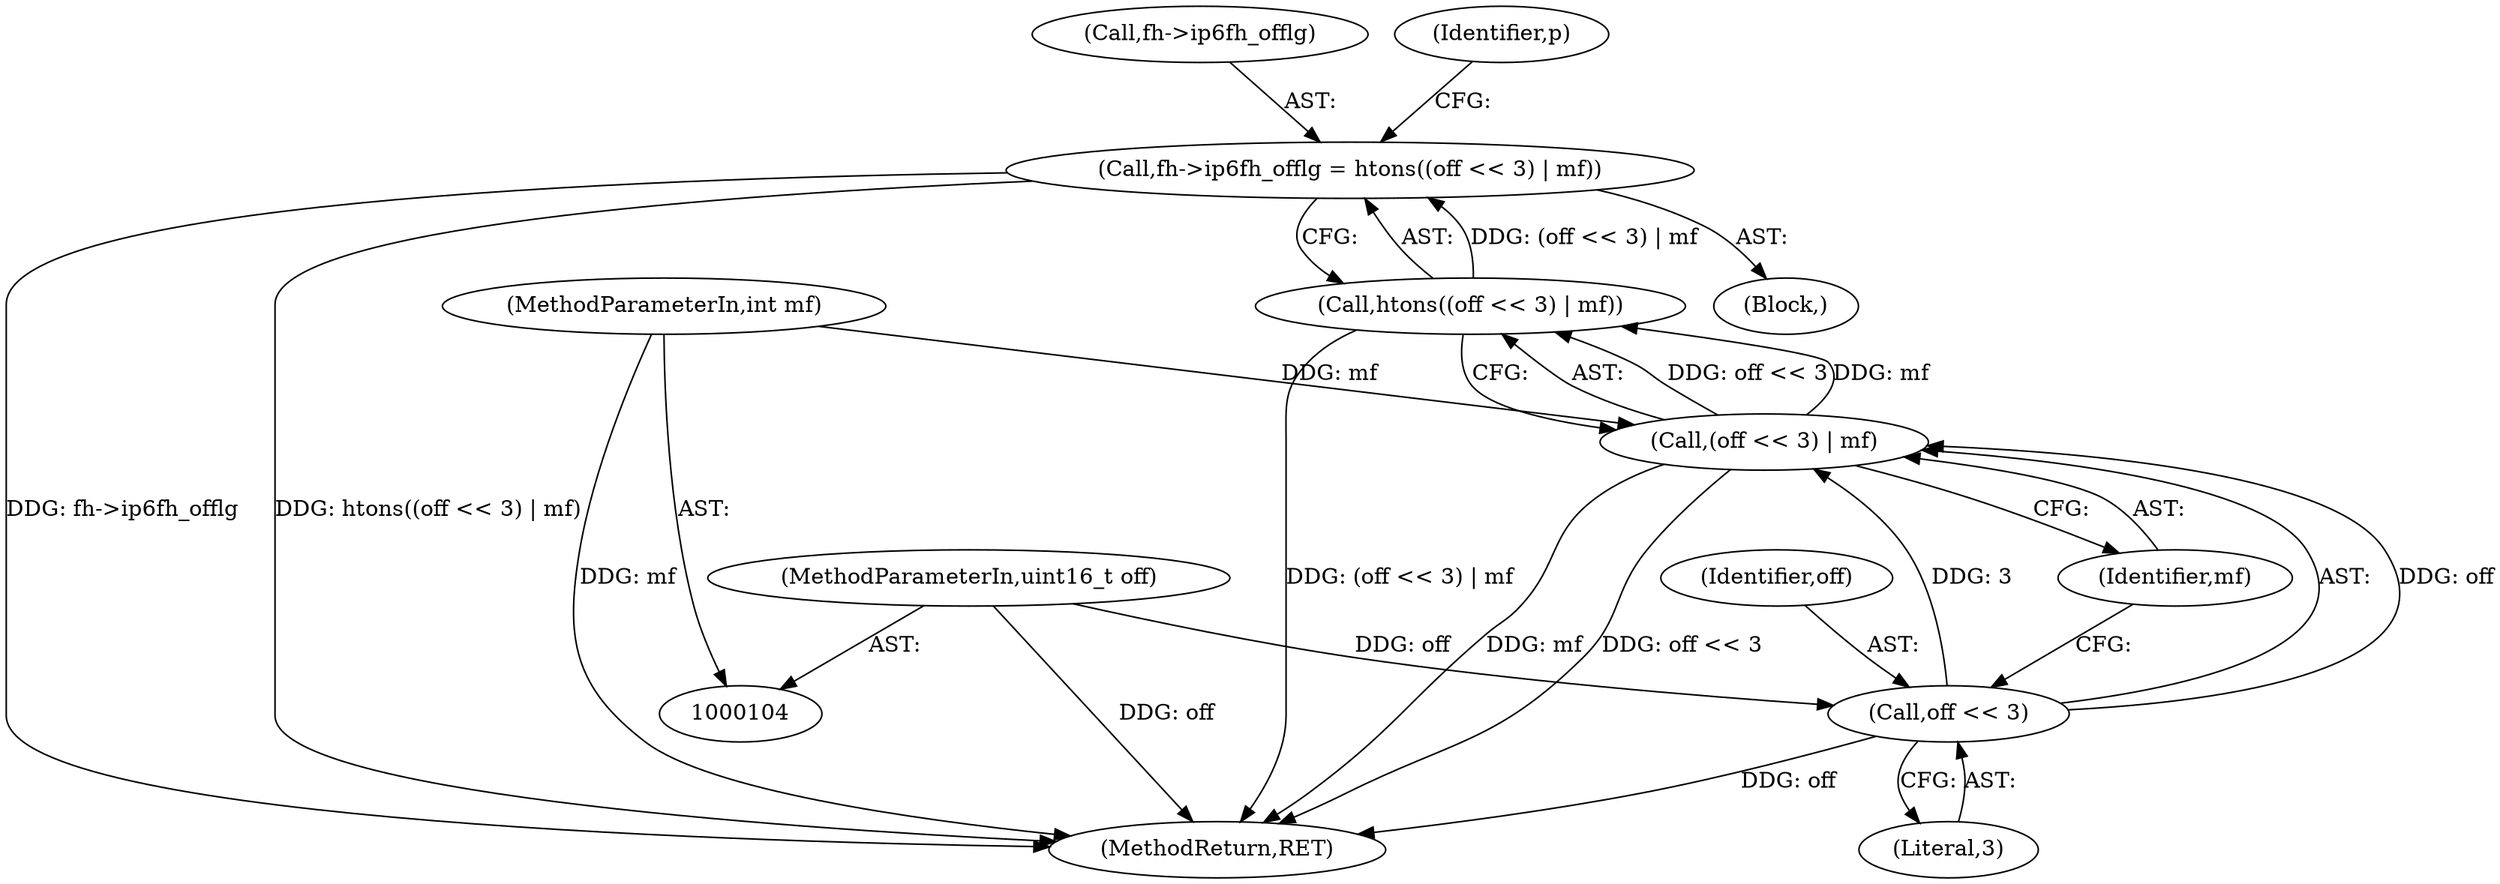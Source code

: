 digraph "0_suricata_4a04f814b15762eb446a5ead4d69d021512df6f8_13@pointer" {
"1000250" [label="(Call,fh->ip6fh_offlg = htons((off << 3) | mf))"];
"1000254" [label="(Call,htons((off << 3) | mf))"];
"1000255" [label="(Call,(off << 3) | mf)"];
"1000256" [label="(Call,off << 3)"];
"1000107" [label="(MethodParameterIn,uint16_t off)"];
"1000108" [label="(MethodParameterIn,int mf)"];
"1000257" [label="(Identifier,off)"];
"1000256" [label="(Call,off << 3)"];
"1000258" [label="(Literal,3)"];
"1000111" [label="(Block,)"];
"1000251" [label="(Call,fh->ip6fh_offlg)"];
"1000255" [label="(Call,(off << 3) | mf)"];
"1000364" [label="(MethodReturn,RET)"];
"1000108" [label="(MethodParameterIn,int mf)"];
"1000107" [label="(MethodParameterIn,uint16_t off)"];
"1000250" [label="(Call,fh->ip6fh_offlg = htons((off << 3) | mf))"];
"1000259" [label="(Identifier,mf)"];
"1000254" [label="(Call,htons((off << 3) | mf))"];
"1000261" [label="(Identifier,p)"];
"1000250" -> "1000111"  [label="AST: "];
"1000250" -> "1000254"  [label="CFG: "];
"1000251" -> "1000250"  [label="AST: "];
"1000254" -> "1000250"  [label="AST: "];
"1000261" -> "1000250"  [label="CFG: "];
"1000250" -> "1000364"  [label="DDG: fh->ip6fh_offlg"];
"1000250" -> "1000364"  [label="DDG: htons((off << 3) | mf)"];
"1000254" -> "1000250"  [label="DDG: (off << 3) | mf"];
"1000254" -> "1000255"  [label="CFG: "];
"1000255" -> "1000254"  [label="AST: "];
"1000254" -> "1000364"  [label="DDG: (off << 3) | mf"];
"1000255" -> "1000254"  [label="DDG: off << 3"];
"1000255" -> "1000254"  [label="DDG: mf"];
"1000255" -> "1000259"  [label="CFG: "];
"1000256" -> "1000255"  [label="AST: "];
"1000259" -> "1000255"  [label="AST: "];
"1000255" -> "1000364"  [label="DDG: mf"];
"1000255" -> "1000364"  [label="DDG: off << 3"];
"1000256" -> "1000255"  [label="DDG: off"];
"1000256" -> "1000255"  [label="DDG: 3"];
"1000108" -> "1000255"  [label="DDG: mf"];
"1000256" -> "1000258"  [label="CFG: "];
"1000257" -> "1000256"  [label="AST: "];
"1000258" -> "1000256"  [label="AST: "];
"1000259" -> "1000256"  [label="CFG: "];
"1000256" -> "1000364"  [label="DDG: off"];
"1000107" -> "1000256"  [label="DDG: off"];
"1000107" -> "1000104"  [label="AST: "];
"1000107" -> "1000364"  [label="DDG: off"];
"1000108" -> "1000104"  [label="AST: "];
"1000108" -> "1000364"  [label="DDG: mf"];
}
